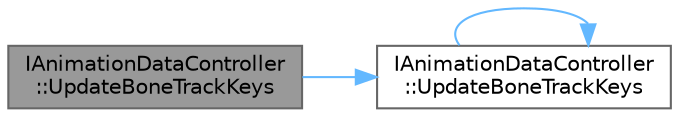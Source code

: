 digraph "IAnimationDataController::UpdateBoneTrackKeys"
{
 // INTERACTIVE_SVG=YES
 // LATEX_PDF_SIZE
  bgcolor="transparent";
  edge [fontname=Helvetica,fontsize=10,labelfontname=Helvetica,labelfontsize=10];
  node [fontname=Helvetica,fontsize=10,shape=box,height=0.2,width=0.4];
  rankdir="LR";
  Node1 [id="Node000001",label="IAnimationDataController\l::UpdateBoneTrackKeys",height=0.2,width=0.4,color="gray40", fillcolor="grey60", style="filled", fontcolor="black",tooltip="Sets a range of keys for an existing bone animation track with the provided name."];
  Node1 -> Node2 [id="edge1_Node000001_Node000002",color="steelblue1",style="solid",tooltip=" "];
  Node2 [id="Node000002",label="IAnimationDataController\l::UpdateBoneTrackKeys",height=0.2,width=0.4,color="grey40", fillcolor="white", style="filled",URL="$d5/db0/classIAnimationDataController.html#a5af38783fe13a4c22287d28eebb83907",tooltip="Sets a range of keys for an existing bone animation track with the provided name."];
  Node2 -> Node2 [id="edge2_Node000002_Node000002",color="steelblue1",style="solid",tooltip=" "];
}
